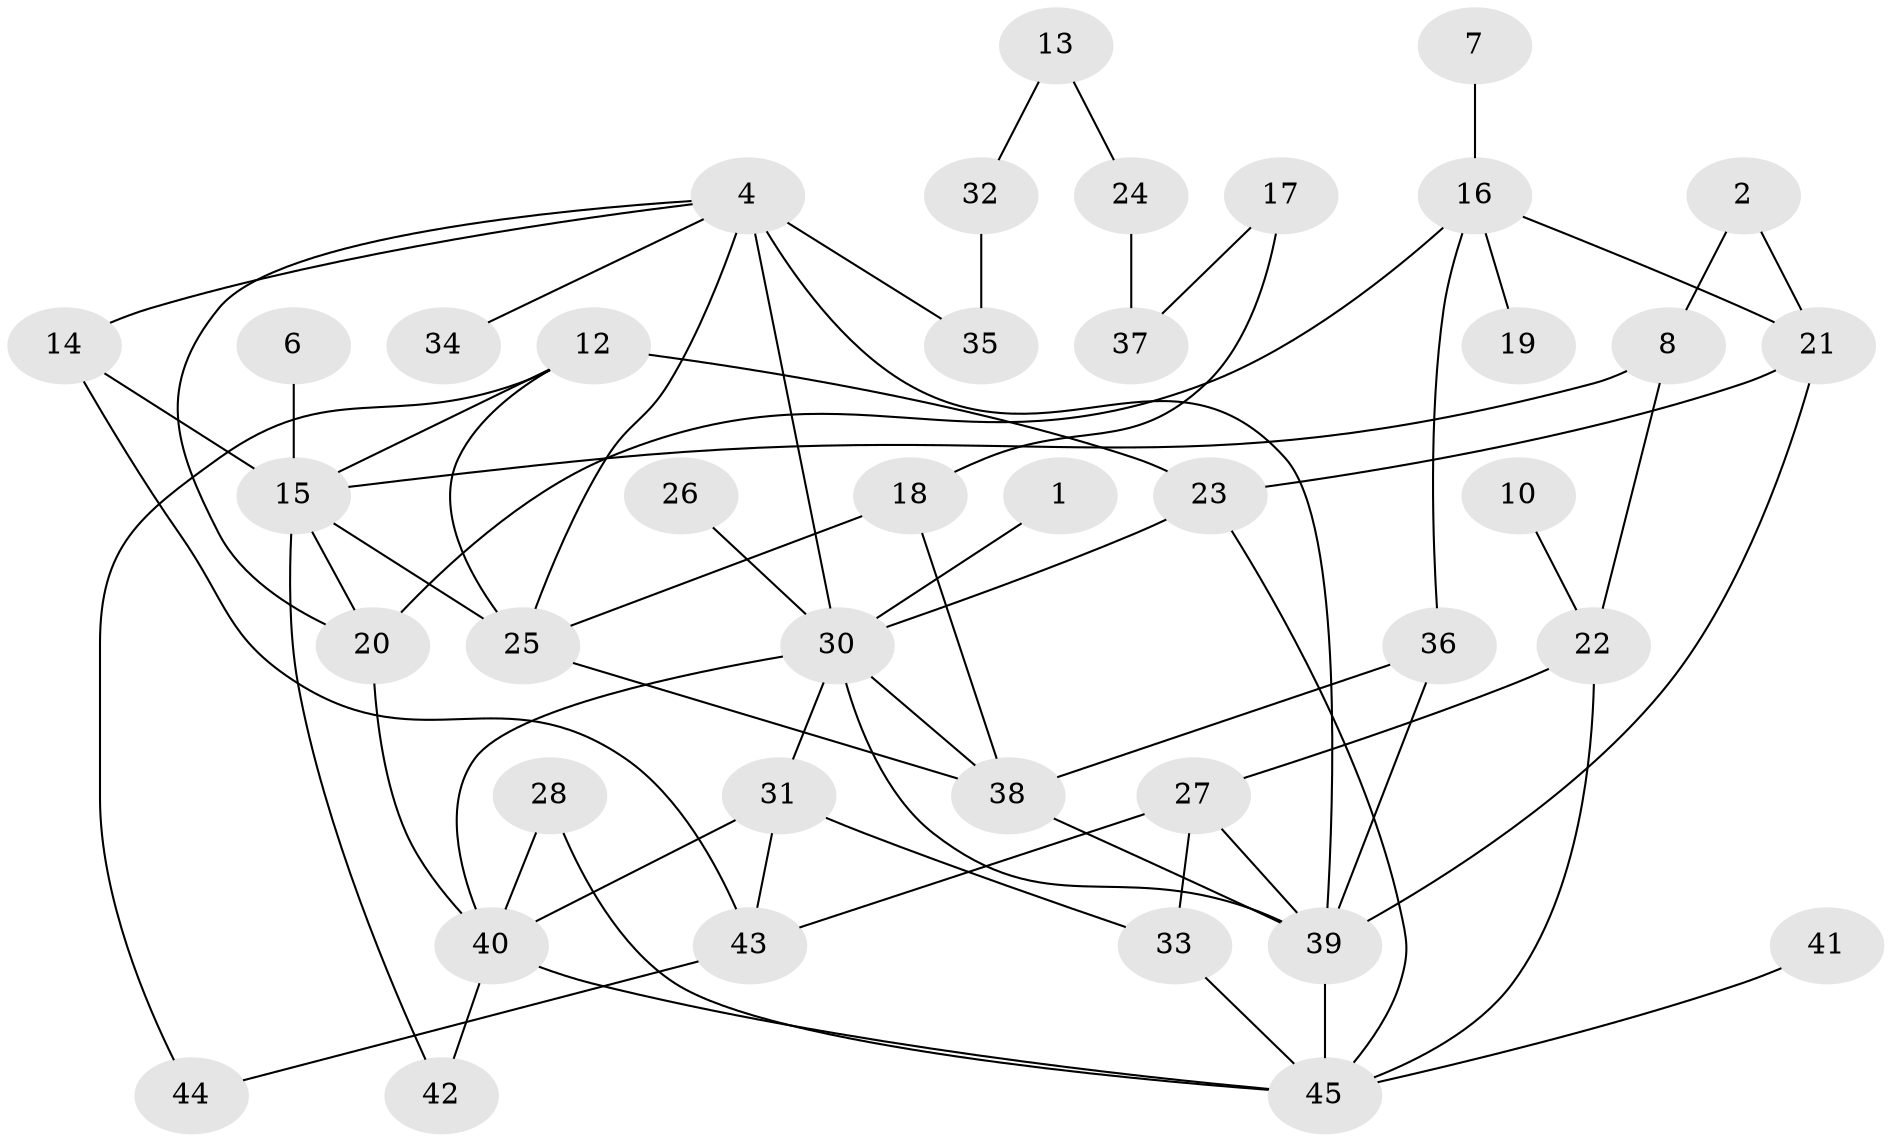 // original degree distribution, {2: 0.2222222222222222, 4: 0.16666666666666666, 1: 0.24444444444444444, 5: 0.05555555555555555, 0: 0.044444444444444446, 3: 0.23333333333333334, 7: 0.022222222222222223, 6: 0.011111111111111112}
// Generated by graph-tools (version 1.1) at 2025/00/03/09/25 03:00:41]
// undirected, 40 vertices, 66 edges
graph export_dot {
graph [start="1"]
  node [color=gray90,style=filled];
  1;
  2;
  4;
  6;
  7;
  8;
  10;
  12;
  13;
  14;
  15;
  16;
  17;
  18;
  19;
  20;
  21;
  22;
  23;
  24;
  25;
  26;
  27;
  28;
  30;
  31;
  32;
  33;
  34;
  35;
  36;
  37;
  38;
  39;
  40;
  41;
  42;
  43;
  44;
  45;
  1 -- 30 [weight=1.0];
  2 -- 8 [weight=1.0];
  2 -- 21 [weight=1.0];
  4 -- 14 [weight=1.0];
  4 -- 20 [weight=1.0];
  4 -- 25 [weight=1.0];
  4 -- 30 [weight=1.0];
  4 -- 34 [weight=1.0];
  4 -- 35 [weight=1.0];
  4 -- 39 [weight=2.0];
  6 -- 15 [weight=1.0];
  7 -- 16 [weight=1.0];
  8 -- 15 [weight=1.0];
  8 -- 22 [weight=1.0];
  10 -- 22 [weight=1.0];
  12 -- 15 [weight=1.0];
  12 -- 23 [weight=1.0];
  12 -- 25 [weight=1.0];
  12 -- 44 [weight=1.0];
  13 -- 24 [weight=1.0];
  13 -- 32 [weight=1.0];
  14 -- 15 [weight=1.0];
  14 -- 43 [weight=1.0];
  15 -- 20 [weight=1.0];
  15 -- 25 [weight=1.0];
  15 -- 42 [weight=1.0];
  16 -- 19 [weight=1.0];
  16 -- 20 [weight=1.0];
  16 -- 21 [weight=1.0];
  16 -- 36 [weight=1.0];
  17 -- 18 [weight=1.0];
  17 -- 37 [weight=1.0];
  18 -- 25 [weight=1.0];
  18 -- 38 [weight=1.0];
  20 -- 40 [weight=1.0];
  21 -- 23 [weight=1.0];
  21 -- 39 [weight=1.0];
  22 -- 27 [weight=1.0];
  22 -- 45 [weight=1.0];
  23 -- 30 [weight=1.0];
  23 -- 45 [weight=1.0];
  24 -- 37 [weight=2.0];
  25 -- 38 [weight=1.0];
  26 -- 30 [weight=1.0];
  27 -- 33 [weight=1.0];
  27 -- 39 [weight=1.0];
  27 -- 43 [weight=1.0];
  28 -- 40 [weight=1.0];
  28 -- 45 [weight=1.0];
  30 -- 31 [weight=1.0];
  30 -- 38 [weight=1.0];
  30 -- 39 [weight=1.0];
  30 -- 40 [weight=1.0];
  31 -- 33 [weight=1.0];
  31 -- 40 [weight=1.0];
  31 -- 43 [weight=1.0];
  32 -- 35 [weight=1.0];
  33 -- 45 [weight=1.0];
  36 -- 38 [weight=1.0];
  36 -- 39 [weight=1.0];
  38 -- 39 [weight=1.0];
  39 -- 45 [weight=1.0];
  40 -- 42 [weight=1.0];
  40 -- 45 [weight=1.0];
  41 -- 45 [weight=1.0];
  43 -- 44 [weight=1.0];
}
